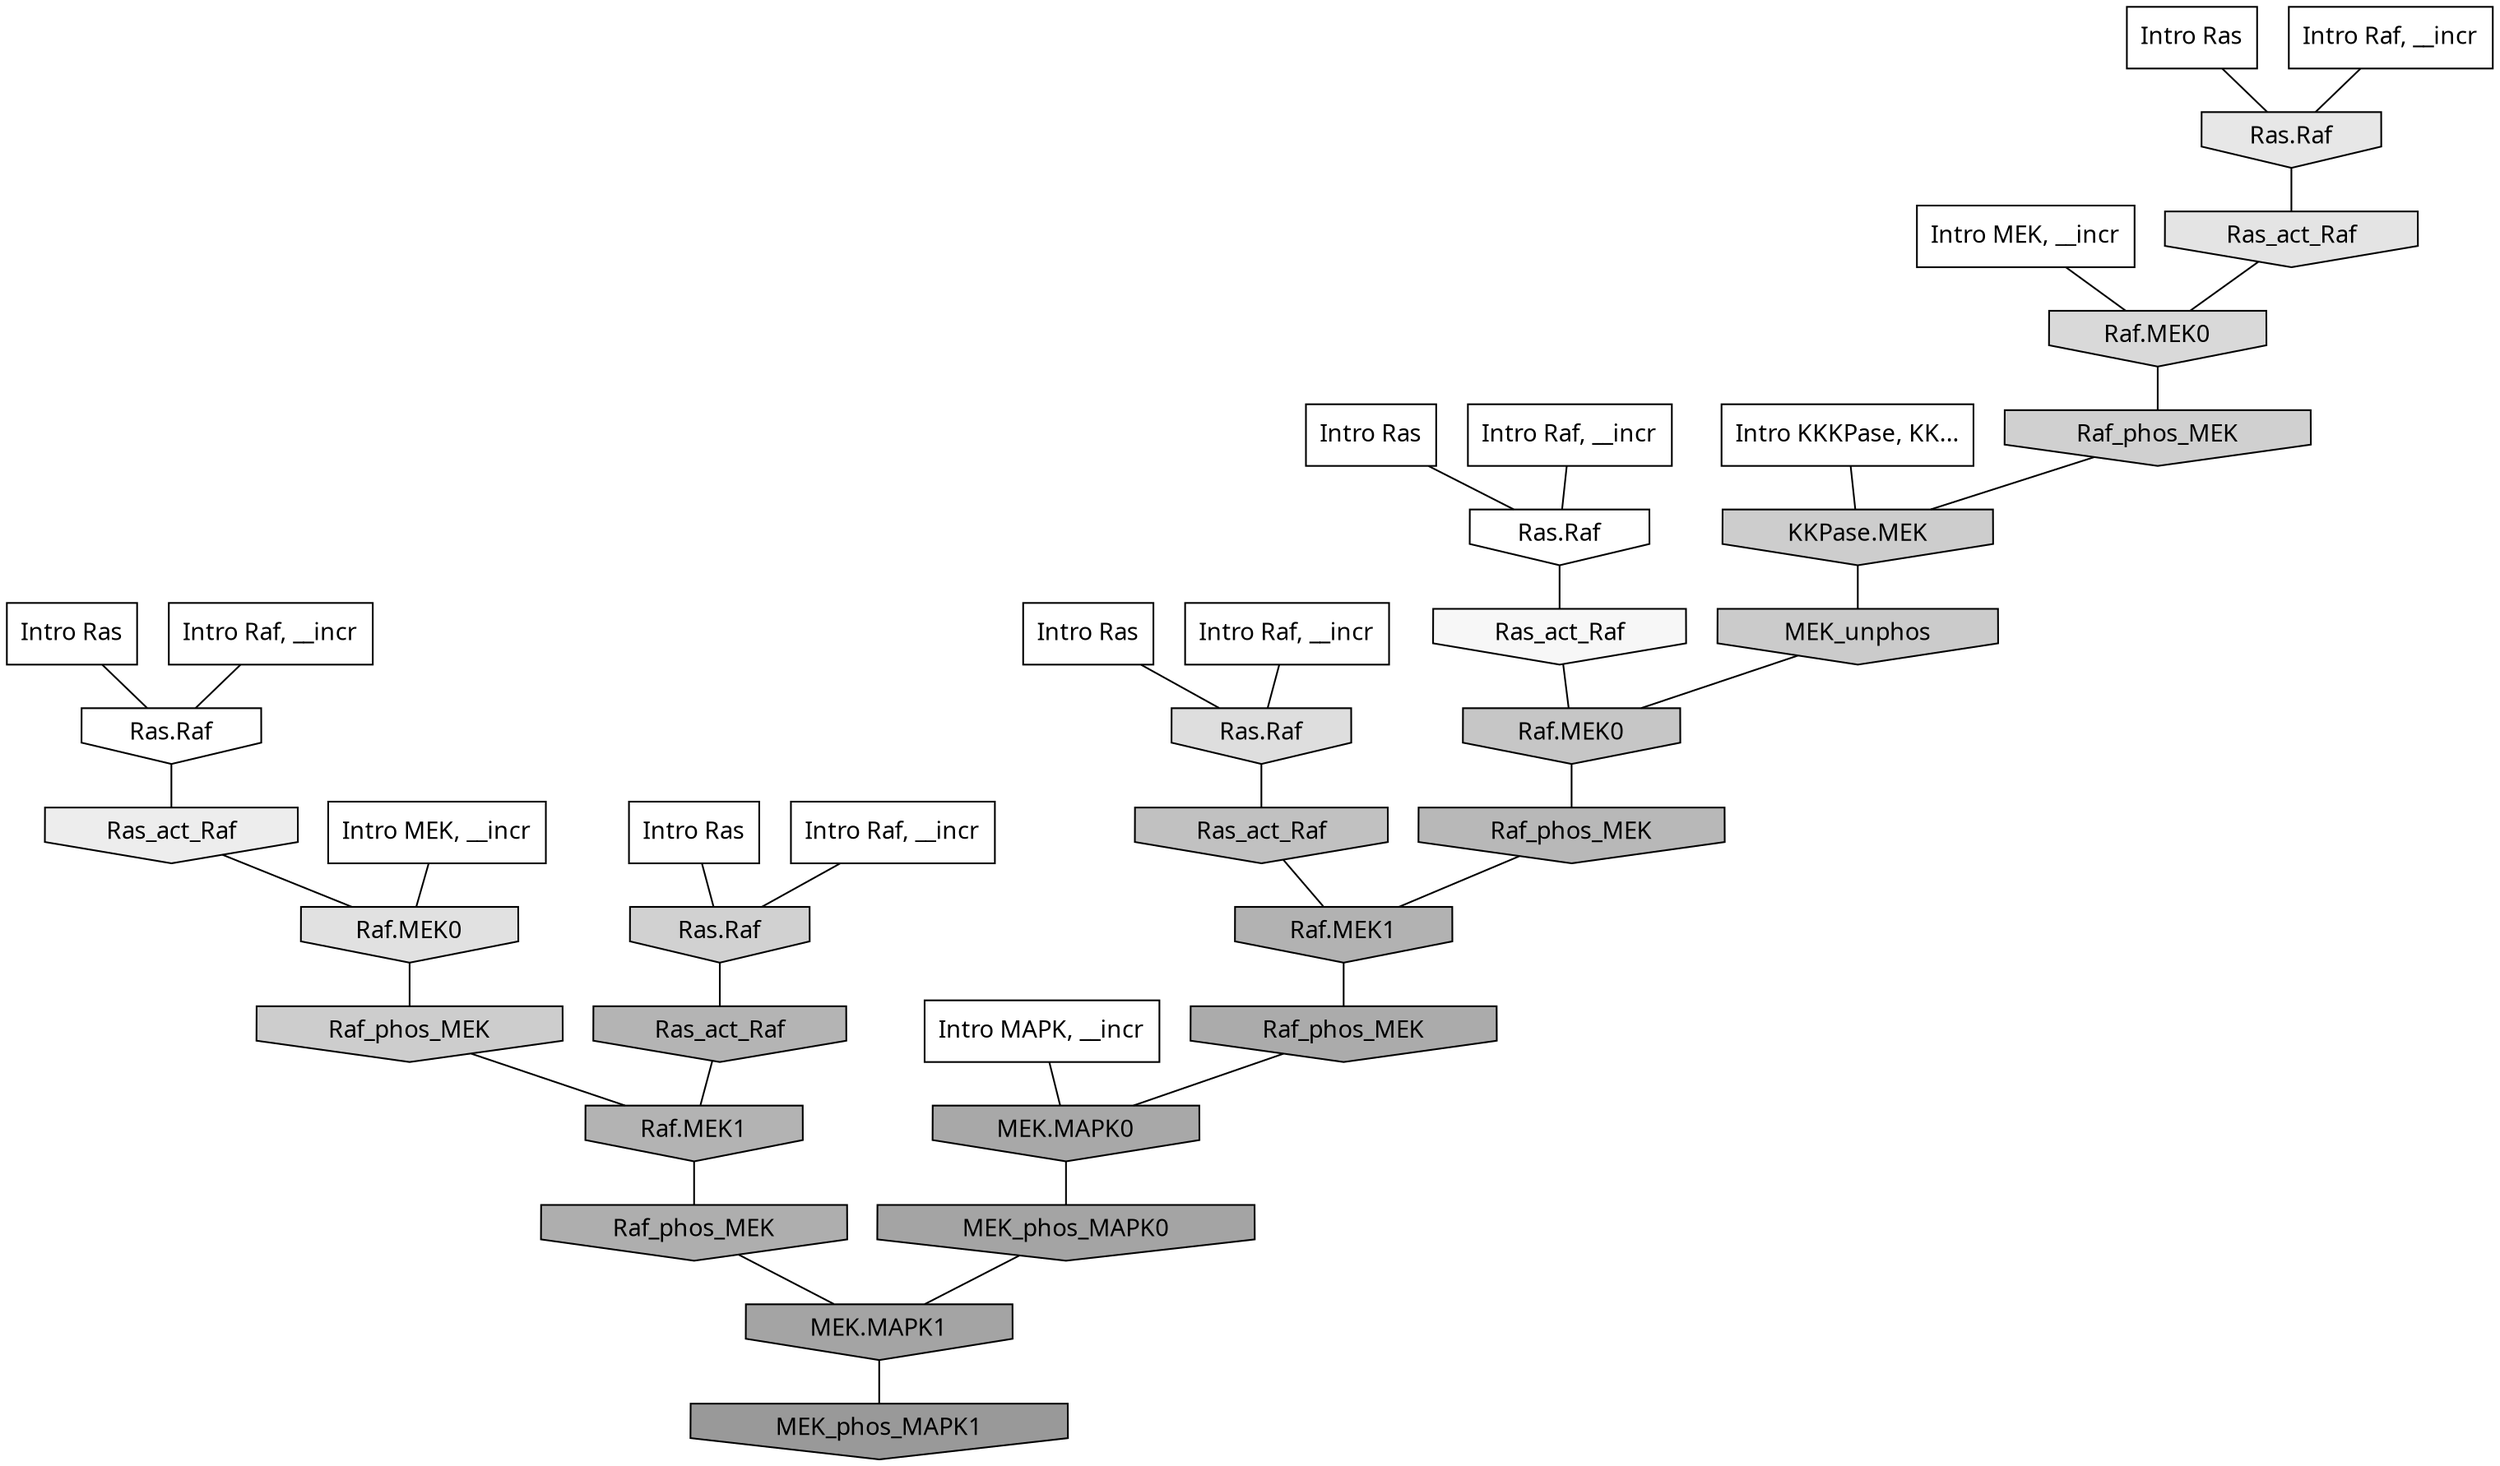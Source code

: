 digraph G{
  rankdir="TB";
  ranksep=0.30;
  node [fontname="CMU Serif"];
  edge [fontname="CMU Serif"];
  
  14 [label="Intro Ras", shape=rectangle, style=filled, fillcolor="0.000 0.000 1.000"]
  
  62 [label="Intro Ras", shape=rectangle, style=filled, fillcolor="0.000 0.000 1.000"]
  
  64 [label="Intro Ras", shape=rectangle, style=filled, fillcolor="0.000 0.000 1.000"]
  
  77 [label="Intro Ras", shape=rectangle, style=filled, fillcolor="0.000 0.000 1.000"]
  
  89 [label="Intro Ras", shape=rectangle, style=filled, fillcolor="0.000 0.000 1.000"]
  
  383 [label="Intro Raf, __incr", shape=rectangle, style=filled, fillcolor="0.000 0.000 1.000"]
  
  495 [label="Intro Raf, __incr", shape=rectangle, style=filled, fillcolor="0.000 0.000 1.000"]
  
  794 [label="Intro Raf, __incr", shape=rectangle, style=filled, fillcolor="0.000 0.000 1.000"]
  
  923 [label="Intro Raf, __incr", shape=rectangle, style=filled, fillcolor="0.000 0.000 1.000"]
  
  1030 [label="Intro Raf, __incr", shape=rectangle, style=filled, fillcolor="0.000 0.000 1.000"]
  
  1498 [label="Intro MEK, __incr", shape=rectangle, style=filled, fillcolor="0.000 0.000 1.000"]
  
  1580 [label="Intro MEK, __incr", shape=rectangle, style=filled, fillcolor="0.000 0.000 1.000"]
  
  2507 [label="Intro MAPK, __incr", shape=rectangle, style=filled, fillcolor="0.000 0.000 1.000"]
  
  3182 [label="Intro KKKPase, KK...", shape=rectangle, style=filled, fillcolor="0.000 0.000 1.000"]
  
  3220 [label="Ras.Raf", shape=invhouse, style=filled, fillcolor="0.000 0.000 1.000"]
  
  3245 [label="Ras.Raf", shape=invhouse, style=filled, fillcolor="0.000 0.000 1.000"]
  
  3524 [label="Ras_act_Raf", shape=invhouse, style=filled, fillcolor="0.000 0.000 0.967"]
  
  4025 [label="Ras_act_Raf", shape=invhouse, style=filled, fillcolor="0.000 0.000 0.928"]
  
  4384 [label="Ras.Raf", shape=invhouse, style=filled, fillcolor="0.000 0.000 0.903"]
  
  4532 [label="Ras_act_Raf", shape=invhouse, style=filled, fillcolor="0.000 0.000 0.893"]
  
  4780 [label="Raf.MEK0", shape=invhouse, style=filled, fillcolor="0.000 0.000 0.879"]
  
  4927 [label="Ras.Raf", shape=invhouse, style=filled, fillcolor="0.000 0.000 0.871"]
  
  5327 [label="Raf.MEK0", shape=invhouse, style=filled, fillcolor="0.000 0.000 0.848"]
  
  5890 [label="Ras.Raf", shape=invhouse, style=filled, fillcolor="0.000 0.000 0.818"]
  
  5918 [label="Raf_phos_MEK", shape=invhouse, style=filled, fillcolor="0.000 0.000 0.816"]
  
  6170 [label="Raf_phos_MEK", shape=invhouse, style=filled, fillcolor="0.000 0.000 0.803"]
  
  6203 [label="KKPase.MEK", shape=invhouse, style=filled, fillcolor="0.000 0.000 0.802"]
  
  6404 [label="MEK_unphos", shape=invhouse, style=filled, fillcolor="0.000 0.000 0.794"]
  
  6864 [label="Raf.MEK0", shape=invhouse, style=filled, fillcolor="0.000 0.000 0.777"]
  
  7536 [label="Ras_act_Raf", shape=invhouse, style=filled, fillcolor="0.000 0.000 0.757"]
  
  8757 [label="Raf_phos_MEK", shape=invhouse, style=filled, fillcolor="0.000 0.000 0.721"]
  
  9401 [label="Ras_act_Raf", shape=invhouse, style=filled, fillcolor="0.000 0.000 0.704"]
  
  9425 [label="Raf.MEK1", shape=invhouse, style=filled, fillcolor="0.000 0.000 0.703"]
  
  9692 [label="Raf.MEK1", shape=invhouse, style=filled, fillcolor="0.000 0.000 0.698"]
  
  10432 [label="Raf_phos_MEK", shape=invhouse, style=filled, fillcolor="0.000 0.000 0.683"]
  
  11081 [label="Raf_phos_MEK", shape=invhouse, style=filled, fillcolor="0.000 0.000 0.670"]
  
  11853 [label="MEK.MAPK0", shape=invhouse, style=filled, fillcolor="0.000 0.000 0.657"]
  
  12735 [label="MEK_phos_MAPK0", shape=invhouse, style=filled, fillcolor="0.000 0.000 0.643"]
  
  12794 [label="MEK.MAPK1", shape=invhouse, style=filled, fillcolor="0.000 0.000 0.642"]
  
  15664 [label="MEK_phos_MAPK1", shape=invhouse, style=filled, fillcolor="0.000 0.000 0.600"]
  
  
  12794 -> 15664 [dir=none, color="0.000 0.000 0.000"] 
  12735 -> 12794 [dir=none, color="0.000 0.000 0.000"] 
  11853 -> 12735 [dir=none, color="0.000 0.000 0.000"] 
  11081 -> 11853 [dir=none, color="0.000 0.000 0.000"] 
  10432 -> 12794 [dir=none, color="0.000 0.000 0.000"] 
  9692 -> 11081 [dir=none, color="0.000 0.000 0.000"] 
  9425 -> 10432 [dir=none, color="0.000 0.000 0.000"] 
  9401 -> 9425 [dir=none, color="0.000 0.000 0.000"] 
  8757 -> 9692 [dir=none, color="0.000 0.000 0.000"] 
  7536 -> 9692 [dir=none, color="0.000 0.000 0.000"] 
  6864 -> 8757 [dir=none, color="0.000 0.000 0.000"] 
  6404 -> 6864 [dir=none, color="0.000 0.000 0.000"] 
  6203 -> 6404 [dir=none, color="0.000 0.000 0.000"] 
  6170 -> 9425 [dir=none, color="0.000 0.000 0.000"] 
  5918 -> 6203 [dir=none, color="0.000 0.000 0.000"] 
  5890 -> 9401 [dir=none, color="0.000 0.000 0.000"] 
  5327 -> 5918 [dir=none, color="0.000 0.000 0.000"] 
  4927 -> 7536 [dir=none, color="0.000 0.000 0.000"] 
  4780 -> 6170 [dir=none, color="0.000 0.000 0.000"] 
  4532 -> 5327 [dir=none, color="0.000 0.000 0.000"] 
  4384 -> 4532 [dir=none, color="0.000 0.000 0.000"] 
  4025 -> 4780 [dir=none, color="0.000 0.000 0.000"] 
  3524 -> 6864 [dir=none, color="0.000 0.000 0.000"] 
  3245 -> 3524 [dir=none, color="0.000 0.000 0.000"] 
  3220 -> 4025 [dir=none, color="0.000 0.000 0.000"] 
  3182 -> 6203 [dir=none, color="0.000 0.000 0.000"] 
  2507 -> 11853 [dir=none, color="0.000 0.000 0.000"] 
  1580 -> 5327 [dir=none, color="0.000 0.000 0.000"] 
  1498 -> 4780 [dir=none, color="0.000 0.000 0.000"] 
  1030 -> 4927 [dir=none, color="0.000 0.000 0.000"] 
  923 -> 4384 [dir=none, color="0.000 0.000 0.000"] 
  794 -> 5890 [dir=none, color="0.000 0.000 0.000"] 
  495 -> 3245 [dir=none, color="0.000 0.000 0.000"] 
  383 -> 3220 [dir=none, color="0.000 0.000 0.000"] 
  89 -> 5890 [dir=none, color="0.000 0.000 0.000"] 
  77 -> 4927 [dir=none, color="0.000 0.000 0.000"] 
  64 -> 4384 [dir=none, color="0.000 0.000 0.000"] 
  62 -> 3245 [dir=none, color="0.000 0.000 0.000"] 
  14 -> 3220 [dir=none, color="0.000 0.000 0.000"] 
  
  }
